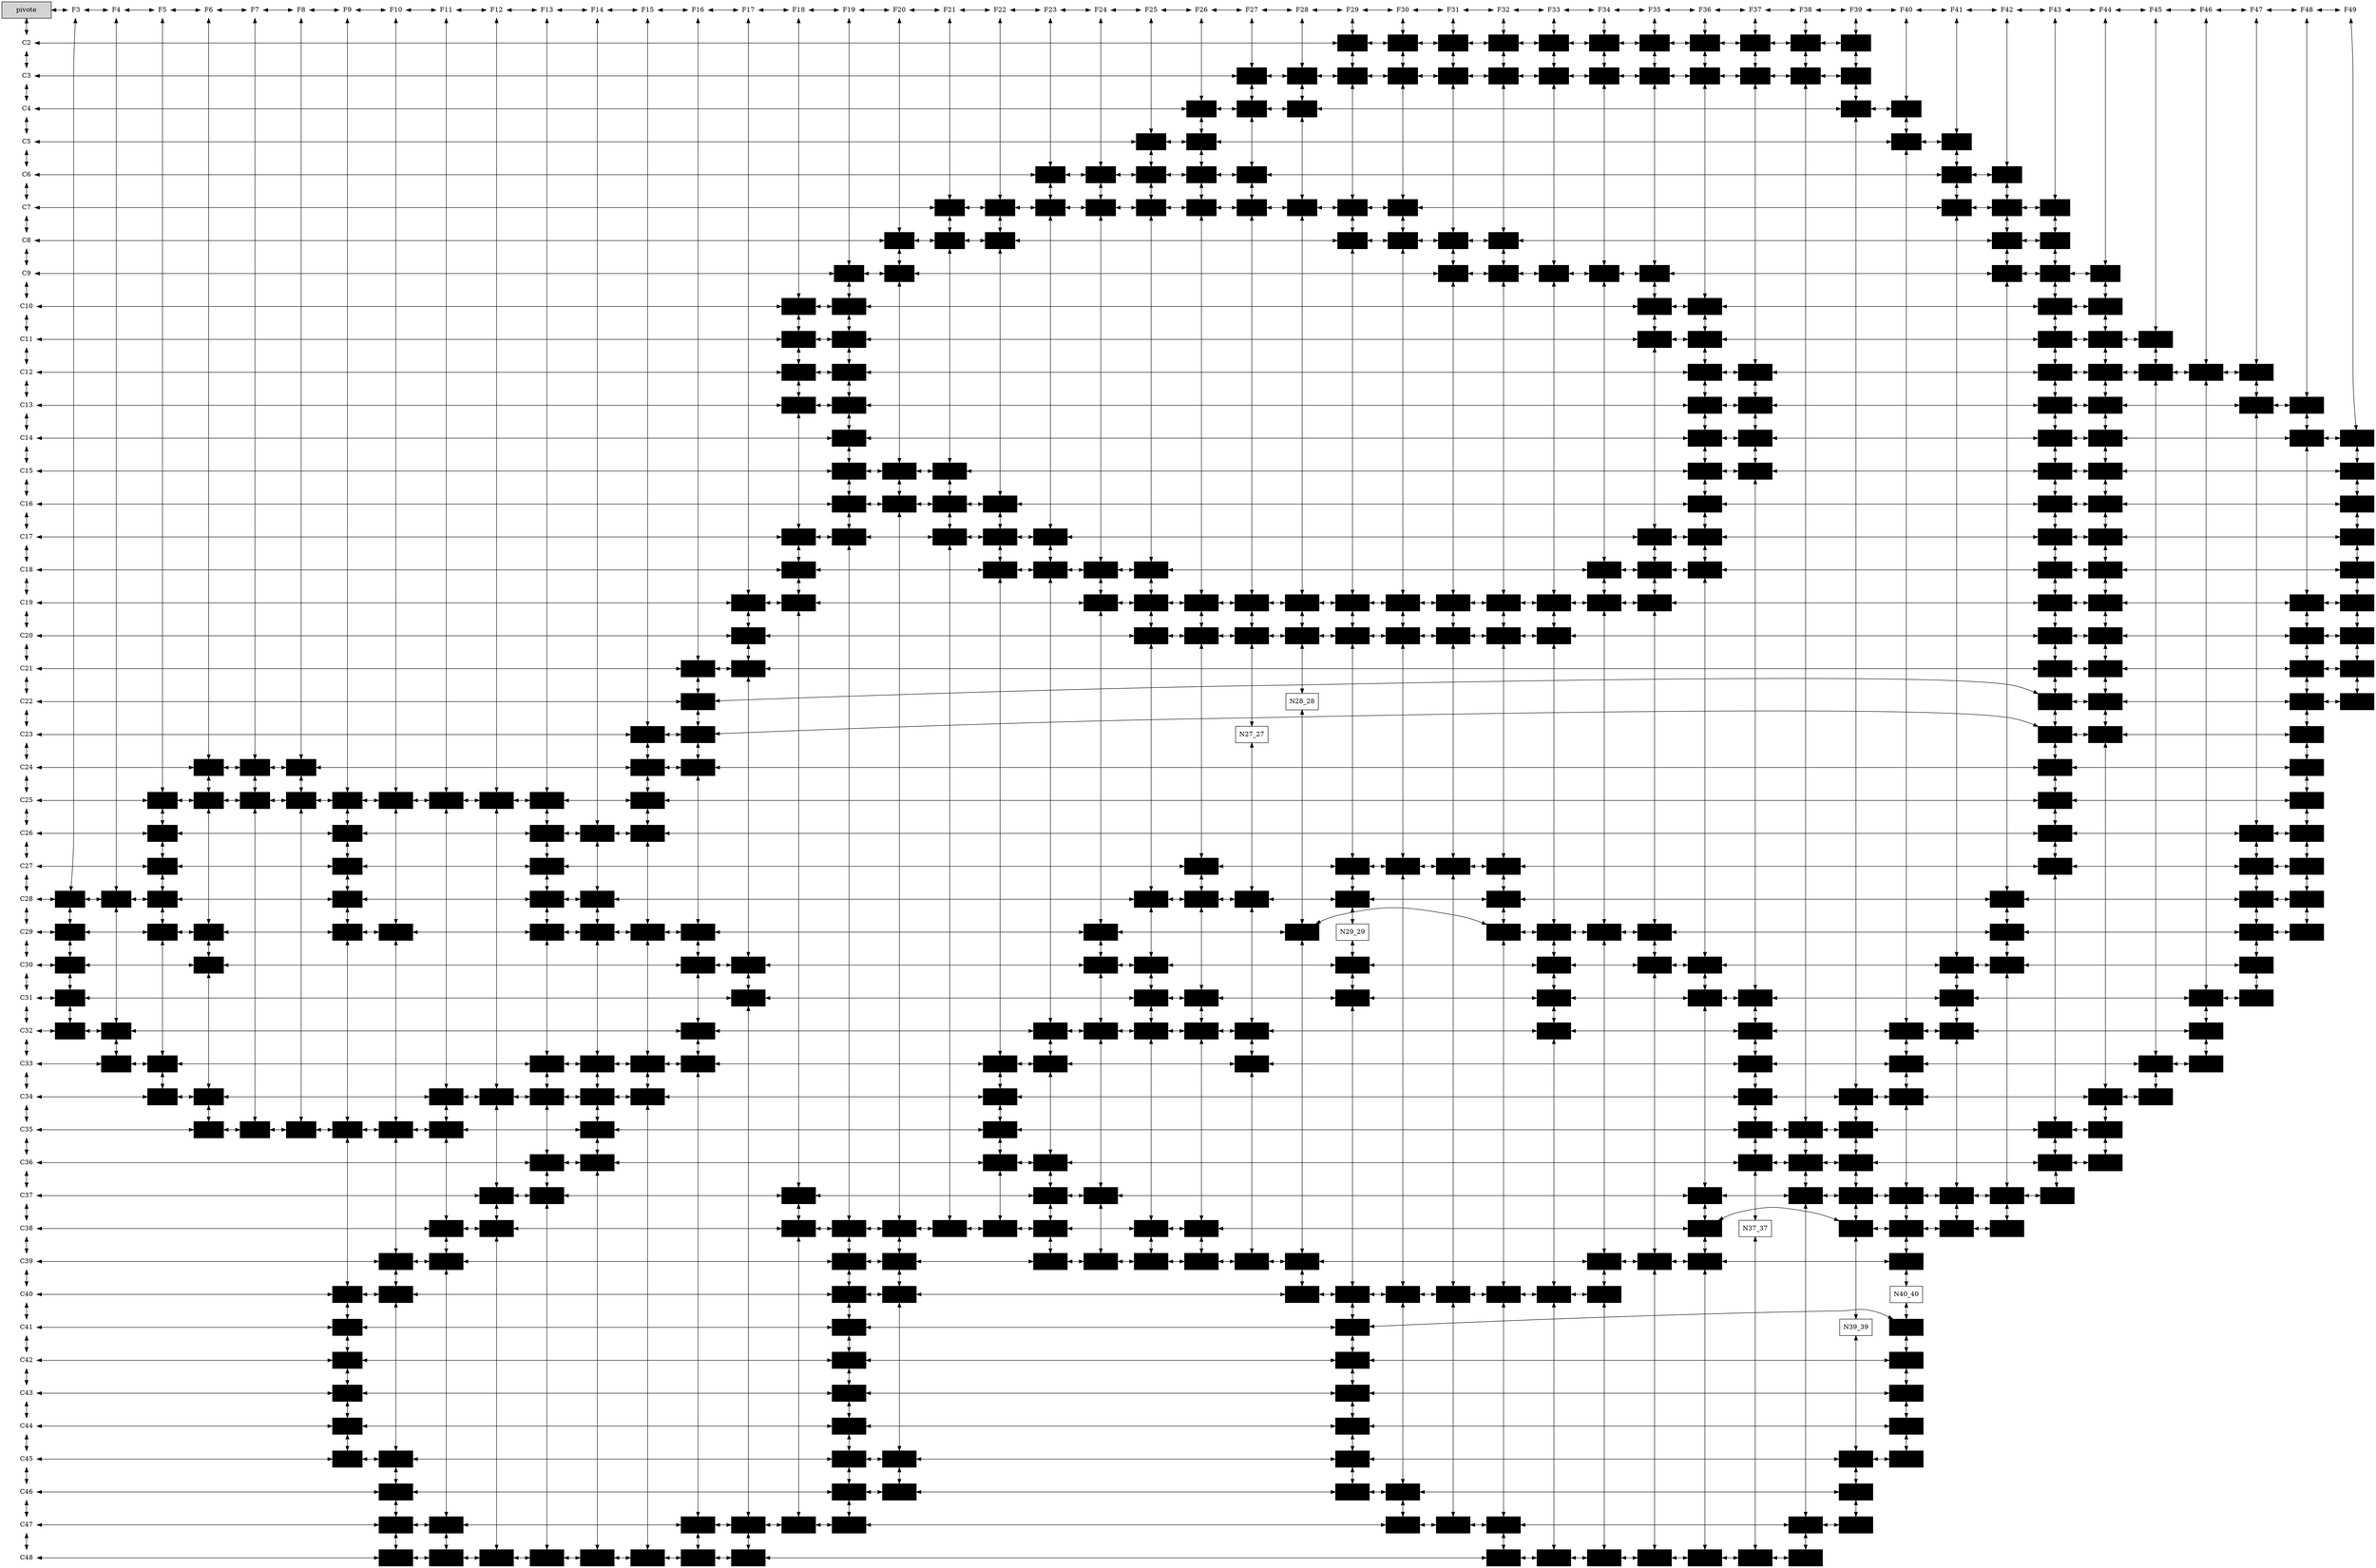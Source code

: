 digraph MD {

rankdir = TB;
node [shape=rectangle, height=0.5, width=0.5];
graph[ nodesep = 0.5];
pivote[ label = "pivote", width = 1.5, style = filled];
//cabeceras columnas

F3[label="F3" color="white" style="filled" ]
F4[label="F4" color="white" style="filled" ]
F5[label="F5" color="white" style="filled" ]
F6[label="F6" color="white" style="filled" ]
F7[label="F7" color="white" style="filled" ]
F8[label="F8" color="white" style="filled" ]
F9[label="F9" color="white" style="filled" ]
F10[label="F10" color="white" style="filled" ]
F11[label="F11" color="white" style="filled" ]
F12[label="F12" color="white" style="filled" ]
F13[label="F13" color="white" style="filled" ]
F14[label="F14" color="white" style="filled" ]
F15[label="F15" color="white" style="filled" ]
F16[label="F16" color="white" style="filled" ]
F17[label="F17" color="white" style="filled" ]
F18[label="F18" color="white" style="filled" ]
F19[label="F19" color="white" style="filled" ]
F20[label="F20" color="white" style="filled" ]
F21[label="F21" color="white" style="filled" ]
F22[label="F22" color="white" style="filled" ]
F23[label="F23" color="white" style="filled" ]
F24[label="F24" color="white" style="filled" ]
F25[label="F25" color="white" style="filled" ]
F26[label="F26" color="white" style="filled" ]
F27[label="F27" color="white" style="filled" ]
F28[label="F28" color="white" style="filled" ]
F29[label="F29" color="white" style="filled" ]
F30[label="F30" color="white" style="filled" ]
F31[label="F31" color="white" style="filled" ]
F32[label="F32" color="white" style="filled" ]
F33[label="F33" color="white" style="filled" ]
F34[label="F34" color="white" style="filled" ]
F35[label="F35" color="white" style="filled" ]
F36[label="F36" color="white" style="filled" ]
F37[label="F37" color="white" style="filled" ]
F38[label="F38" color="white" style="filled" ]
F39[label="F39" color="white" style="filled" ]
F40[label="F40" color="white" style="filled" ]
F41[label="F41" color="white" style="filled" ]
F42[label="F42" color="white" style="filled" ]
F43[label="F43" color="white" style="filled" ]
F44[label="F44" color="white" style="filled" ]
F45[label="F45" color="white" style="filled" ]
F46[label="F46" color="white" style="filled" ]
F47[label="F47" color="white" style="filled" ]
F48[label="F48" color="white" style="filled" ]
F49[label="F49" color="white" style="filled" ]
//cabeceras filas

C2[label="C2" color="white" style="filled" ]
C3[label="C3" color="white" style="filled" ]
C4[label="C4" color="white" style="filled" ]
C5[label="C5" color="white" style="filled" ]
C6[label="C6" color="white" style="filled" ]
C7[label="C7" color="white" style="filled" ]
C8[label="C8" color="white" style="filled" ]
C9[label="C9" color="white" style="filled" ]
C10[label="C10" color="white" style="filled" ]
C11[label="C11" color="white" style="filled" ]
C12[label="C12" color="white" style="filled" ]
C13[label="C13" color="white" style="filled" ]
C14[label="C14" color="white" style="filled" ]
C15[label="C15" color="white" style="filled" ]
C16[label="C16" color="white" style="filled" ]
C17[label="C17" color="white" style="filled" ]
C18[label="C18" color="white" style="filled" ]
C19[label="C19" color="white" style="filled" ]
C20[label="C20" color="white" style="filled" ]
C21[label="C21" color="white" style="filled" ]
C22[label="C22" color="white" style="filled" ]
C23[label="C23" color="white" style="filled" ]
C24[label="C24" color="white" style="filled" ]
C25[label="C25" color="white" style="filled" ]
C26[label="C26" color="white" style="filled" ]
C27[label="C27" color="white" style="filled" ]
C28[label="C28" color="white" style="filled" ]
C29[label="C29" color="white" style="filled" ]
C30[label="C30" color="white" style="filled" ]
C31[label="C31" color="white" style="filled" ]
C32[label="C32" color="white" style="filled" ]
C33[label="C33" color="white" style="filled" ]
C34[label="C34" color="white" style="filled" ]
C35[label="C35" color="white" style="filled" ]
C36[label="C36" color="white" style="filled" ]
C37[label="C37" color="white" style="filled" ]
C38[label="C38" color="white" style="filled" ]
C39[label="C39" color="white" style="filled" ]
C40[label="C40" color="white" style="filled" ]
C41[label="C41" color="white" style="filled" ]
C42[label="C42" color="white" style="filled" ]
C43[label="C43" color="white" style="filled" ]
C44[label="C44" color="white" style="filled" ]
C45[label="C45" color="white" style="filled" ]
C46[label="C46" color="white" style="filled" ]
C47[label="C47" color="white" style="filled" ]
C48[label="C48" color="white" style="filled" ]
//contenido matriz

N29_2[label="N29--2" color="#000000" style="filled" ];
N30_2[label="N30--2" color="#000000" style="filled" ];
N31_2[label="N31--2" color="#000000" style="filled" ];
N32_2[label="N32--2" color="#000000" style="filled" ];
N33_2[label="N33--2" color="#000000" style="filled" ];
N34_2[label="N34--2" color="#000000" style="filled" ];
N35_2[label="N35--2" color="#000000" style="filled" ];
N36_2[label="N36--2" color="#000000" style="filled" ];
N37_2[label="N37--2" color="#000000" style="filled" ];
N38_2[label="N38--2" color="#000000" style="filled" ];
N39_2[label="N39--2" color="#000000" style="filled" ];
N27_3[label="N27--3" color="#000000" style="filled" ];
N28_3[label="N28--3" color="#000000" style="filled" ];
N29_3[label="N29--3" color="#000000" style="filled" ];
N30_3[label="N30--3" color="#000000" style="filled" ];
N31_3[label="N31--3" color="#000000" style="filled" ];
N32_3[label="N32--3" color="#000000" style="filled" ];
N33_3[label="N33--3" color="#000000" style="filled" ];
N34_3[label="N34--3" color="#000000" style="filled" ];
N35_3[label="N35--3" color="#000000" style="filled" ];
N36_3[label="N36--3" color="#000000" style="filled" ];
N37_3[label="N37--3" color="#000000" style="filled" ];
N38_3[label="N38--3" color="#000000" style="filled" ];
N39_3[label="N39--3" color="#000000" style="filled" ];
N26_4[label="N26--4" color="#000000" style="filled" ];
N27_4[label="N27--4" color="#000000" style="filled" ];
N28_4[label="N28--4" color="#000000" style="filled" ];
N39_4[label="N39--4" color="#000000" style="filled" ];
N40_4[label="N40--4" color="#000000" style="filled" ];
N25_5[label="N25--5" color="#000000" style="filled" ];
N26_5[label="N26--5" color="#000000" style="filled" ];
N40_5[label="N40--5" color="#000000" style="filled" ];
N41_5[label="N41--5" color="#000000" style="filled" ];
N23_6[label="N23--6" color="#000000" style="filled" ];
N24_6[label="N24--6" color="#000000" style="filled" ];
N25_6[label="N25--6" color="#000000" style="filled" ];
N26_6[label="N26--6" color="#000000" style="filled" ];
N27_6[label="N27--6" color="#000000" style="filled" ];
N41_6[label="N41--6" color="#000000" style="filled" ];
N42_6[label="N42--6" color="#000000" style="filled" ];
N21_7[label="N21--7" color="#000000" style="filled" ];
N22_7[label="N22--7" color="#000000" style="filled" ];
N23_7[label="N23--7" color="#000000" style="filled" ];
N24_7[label="N24--7" color="#000000" style="filled" ];
N25_7[label="N25--7" color="#000000" style="filled" ];
N26_7[label="N26--7" color="#000000" style="filled" ];
N27_7[label="N27--7" color="#000000" style="filled" ];
N28_7[label="N28--7" color="#000000" style="filled" ];
N29_7[label="N29--7" color="#000000" style="filled" ];
N30_7[label="N30--7" color="#000000" style="filled" ];
N41_7[label="N41--7" color="#000000" style="filled" ];
N42_7[label="N42--7" color="#000000" style="filled" ];
N43_7[label="N43--7" color="#000000" style="filled" ];
N20_8[label="N20--8" color="#000000" style="filled" ];
N21_8[label="N21--8" color="#000000" style="filled" ];
N22_8[label="N22--8" color="#000000" style="filled" ];
N29_8[label="N29--8" color="#000000" style="filled" ];
N30_8[label="N30--8" color="#000000" style="filled" ];
N31_8[label="N31--8" color="#000000" style="filled" ];
N32_8[label="N32--8" color="#000000" style="filled" ];
N42_8[label="N42--8" color="#000000" style="filled" ];
N43_8[label="N43--8" color="#000000" style="filled" ];
N19_9[label="N19--9" color="#000000" style="filled" ];
N20_9[label="N20--9" color="#000000" style="filled" ];
N31_9[label="N31--9" color="#000000" style="filled" ];
N32_9[label="N32--9" color="#000000" style="filled" ];
N33_9[label="N33--9" color="#000000" style="filled" ];
N34_9[label="N34--9" color="#000000" style="filled" ];
N35_9[label="N35--9" color="#000000" style="filled" ];
N42_9[label="N42--9" color="#000000" style="filled" ];
N43_9[label="N43--9" color="#000000" style="filled" ];
N44_9[label="N44--9" color="#000000" style="filled" ];
N18_10[label="N18--10" color="#000000" style="filled" ];
N19_10[label="N19--10" color="#000000" style="filled" ];
N35_10[label="N35--10" color="#000000" style="filled" ];
N36_10[label="N36--10" color="#000000" style="filled" ];
N43_10[label="N43--10" color="#000000" style="filled" ];
N44_10[label="N44--10" color="#000000" style="filled" ];
N18_11[label="N18--11" color="#000000" style="filled" ];
N19_11[label="N19--11" color="#000000" style="filled" ];
N35_11[label="N35--11" color="#000000" style="filled" ];
N36_11[label="N36--11" color="#000000" style="filled" ];
N43_11[label="N43--11" color="#000000" style="filled" ];
N44_11[label="N44--11" color="#000000" style="filled" ];
N45_11[label="N45--11" color="#000000" style="filled" ];
N18_12[label="N18--12" color="#000000" style="filled" ];
N19_12[label="N19--12" color="#000000" style="filled" ];
N36_12[label="N36--12" color="#000000" style="filled" ];
N37_12[label="N37--12" color="#000000" style="filled" ];
N43_12[label="N43--12" color="#000000" style="filled" ];
N44_12[label="N44--12" color="#000000" style="filled" ];
N45_12[label="N45--12" color="#000000" style="filled" ];
N46_12[label="N46--12" color="#000000" style="filled" ];
N47_12[label="N47--12" color="#000000" style="filled" ];
N18_13[label="N18--13" color="#000000" style="filled" ];
N19_13[label="N19--13" color="#000000" style="filled" ];
N36_13[label="N36--13" color="#000000" style="filled" ];
N37_13[label="N37--13" color="#000000" style="filled" ];
N43_13[label="N43--13" color="#000000" style="filled" ];
N44_13[label="N44--13" color="#000000" style="filled" ];
N47_13[label="N47--13" color="#000000" style="filled" ];
N48_13[label="N48--13" color="#000000" style="filled" ];
N19_14[label="N19--14" color="#000000" style="filled" ];
N36_14[label="N36--14" color="#000000" style="filled" ];
N37_14[label="N37--14" color="#000000" style="filled" ];
N43_14[label="N43--14" color="#000000" style="filled" ];
N44_14[label="N44--14" color="#000000" style="filled" ];
N48_14[label="N48--14" color="#000000" style="filled" ];
N49_14[label="N49--14" color="#000000" style="filled" ];
N19_15[label="N19--15" color="#000000" style="filled" ];
N20_15[label="N20--15" color="#000000" style="filled" ];
N21_15[label="N21--15" color="#000000" style="filled" ];
N36_15[label="N36--15" color="#000000" style="filled" ];
N37_15[label="N37--15" color="#000000" style="filled" ];
N43_15[label="N43--15" color="#000000" style="filled" ];
N44_15[label="N44--15" color="#000000" style="filled" ];
N49_15[label="N49--15" color="#000000" style="filled" ];
N19_16[label="N19--16" color="#000000" style="filled" ];
N20_16[label="N20--16" color="#000000" style="filled" ];
N21_16[label="N21--16" color="#000000" style="filled" ];
N22_16[label="N22--16" color="#000000" style="filled" ];
N36_16[label="N36--16" color="#000000" style="filled" ];
N43_16[label="N43--16" color="#000000" style="filled" ];
N44_16[label="N44--16" color="#000000" style="filled" ];
N49_16[label="N49--16" color="#000000" style="filled" ];
N18_17[label="N18--17" color="#000000" style="filled" ];
N19_17[label="N19--17" color="#000000" style="filled" ];
N21_17[label="N21--17" color="#000000" style="filled" ];
N22_17[label="N22--17" color="#000000" style="filled" ];
N23_17[label="N23--17" color="#000000" style="filled" ];
N35_17[label="N35--17" color="#000000" style="filled" ];
N36_17[label="N36--17" color="#000000" style="filled" ];
N43_17[label="N43--17" color="#000000" style="filled" ];
N44_17[label="N44--17" color="#000000" style="filled" ];
N49_17[label="N49--17" color="#000000" style="filled" ];
N18_18[label="N18--18" color="#000000" style="filled" ];
N22_18[label="N22--18" color="#000000" style="filled" ];
N23_18[label="N23--18" color="#000000" style="filled" ];
N24_18[label="N24--18" color="#000000" style="filled" ];
N25_18[label="N25--18" color="#000000" style="filled" ];
N34_18[label="N34--18" color="#000000" style="filled" ];
N35_18[label="N35--18" color="#000000" style="filled" ];
N36_18[label="N36--18" color="#000000" style="filled" ];
N43_18[label="N43--18" color="#000000" style="filled" ];
N44_18[label="N44--18" color="#000000" style="filled" ];
N49_18[label="N49--18" color="#000000" style="filled" ];
N17_19[label="N17--19" color="#000000" style="filled" ];
N18_19[label="N18--19" color="#000000" style="filled" ];
N24_19[label="N24--19" color="#000000" style="filled" ];
N25_19[label="N25--19" color="#000000" style="filled" ];
N26_19[label="N26--19" color="#000000" style="filled" ];
N27_19[label="N27--19" color="#000000" style="filled" ];
N28_19[label="N28--19" color="#000000" style="filled" ];
N29_19[label="N29--19" color="#000000" style="filled" ];
N30_19[label="N30--19" color="#000000" style="filled" ];
N31_19[label="N31--19" color="#000000" style="filled" ];
N32_19[label="N32--19" color="#000000" style="filled" ];
N33_19[label="N33--19" color="#000000" style="filled" ];
N34_19[label="N34--19" color="#000000" style="filled" ];
N35_19[label="N35--19" color="#000000" style="filled" ];
N43_19[label="N43--19" color="#000000" style="filled" ];
N44_19[label="N44--19" color="#000000" style="filled" ];
N48_19[label="N48--19" color="#000000" style="filled" ];
N49_19[label="N49--19" color="#000000" style="filled" ];
N17_20[label="N17--20" color="#000000" style="filled" ];
N25_20[label="N25--20" color="#000000" style="filled" ];
N26_20[label="N26--20" color="#000000" style="filled" ];
N27_20[label="N27--20" color="#000000" style="filled" ];
N28_20[label="N28--20" color="#000000" style="filled" ];
N29_20[label="N29--20" color="#000000" style="filled" ];
N30_20[label="N30--20" color="#000000" style="filled" ];
N31_20[label="N31--20" color="#000000" style="filled" ];
N32_20[label="N32--20" color="#000000" style="filled" ];
N33_20[label="N33--20" color="#000000" style="filled" ];
N43_20[label="N43--20" color="#000000" style="filled" ];
N44_20[label="N44--20" color="#000000" style="filled" ];
N48_20[label="N48--20" color="#000000" style="filled" ];
N49_20[label="N49--20" color="#000000" style="filled" ];
N16_21[label="N16--21" color="#000000" style="filled" ];
N17_21[label="N17--21" color="#000000" style="filled" ];
N43_21[label="N43--21" color="#000000" style="filled" ];
N44_21[label="N44--21" color="#000000" style="filled" ];
N48_21[label="N48--21" color="#000000" style="filled" ];
N49_21[label="N49--21" color="#000000" style="filled" ];
N16_22[label="N16--22" color="#000000" style="filled" ];
N43_22[label="N43--22" color="#000000" style="filled" ];
N44_22[label="N44--22" color="#000000" style="filled" ];
N48_22[label="N48--22" color="#000000" style="filled" ];
N49_22[label="N49--22" color="#000000" style="filled" ];
N15_23[label="N15--23" color="#000000" style="filled" ];
N16_23[label="N16--23" color="#000000" style="filled" ];
N43_23[label="N43--23" color="#000000" style="filled" ];
N44_23[label="N44--23" color="#000000" style="filled" ];
N48_23[label="N48--23" color="#000000" style="filled" ];
N6_24[label="N6--24" color="#000000" style="filled" ];
N7_24[label="N7--24" color="#000000" style="filled" ];
N8_24[label="N8--24" color="#000000" style="filled" ];
N15_24[label="N15--24" color="#000000" style="filled" ];
N16_24[label="N16--24" color="#000000" style="filled" ];
N43_24[label="N43--24" color="#000000" style="filled" ];
N48_24[label="N48--24" color="#000000" style="filled" ];
N5_25[label="N5--25" color="#000000" style="filled" ];
N6_25[label="N6--25" color="#000000" style="filled" ];
N7_25[label="N7--25" color="#000000" style="filled" ];
N8_25[label="N8--25" color="#000000" style="filled" ];
N9_25[label="N9--25" color="#000000" style="filled" ];
N10_25[label="N10--25" color="#000000" style="filled" ];
N11_25[label="N11--25" color="#000000" style="filled" ];
N12_25[label="N12--25" color="#000000" style="filled" ];
N13_25[label="N13--25" color="#000000" style="filled" ];
N15_25[label="N15--25" color="#000000" style="filled" ];
N43_25[label="N43--25" color="#000000" style="filled" ];
N48_25[label="N48--25" color="#000000" style="filled" ];
N5_26[label="N5--26" color="#000000" style="filled" ];
N9_26[label="N9--26" color="#000000" style="filled" ];
N13_26[label="N13--26" color="#000000" style="filled" ];
N14_26[label="N14--26" color="#000000" style="filled" ];
N15_26[label="N15--26" color="#000000" style="filled" ];
N43_26[label="N43--26" color="#000000" style="filled" ];
N47_26[label="N47--26" color="#000000" style="filled" ];
N48_26[label="N48--26" color="#000000" style="filled" ];
N5_27[label="N5--27" color="#000000" style="filled" ];
N9_27[label="N9--27" color="#000000" style="filled" ];
N13_27[label="N13--27" color="#000000" style="filled" ];
N26_27[label="N26--27" color="#000000" style="filled" ];
N29_27[label="N29--27" color="#000000" style="filled" ];
N30_27[label="N30--27" color="#000000" style="filled" ];
N31_27[label="N31--27" color="#000000" style="filled" ];
N32_27[label="N32--27" color="#000000" style="filled" ];
N43_27[label="N43--27" color="#000000" style="filled" ];
N47_27[label="N47--27" color="#000000" style="filled" ];
N48_27[label="N48--27" color="#000000" style="filled" ];
N3_28[label="N3--28" color="#000000" style="filled" ];
N4_28[label="N4--28" color="#000000" style="filled" ];
N5_28[label="N5--28" color="#000000" style="filled" ];
N9_28[label="N9--28" color="#000000" style="filled" ];
N13_28[label="N13--28" color="#000000" style="filled" ];
N14_28[label="N14--28" color="#000000" style="filled" ];
N25_28[label="N25--28" color="#000000" style="filled" ];
N26_28[label="N26--28" color="#000000" style="filled" ];
N27_28[label="N27--28" color="#000000" style="filled" ];
N29_28[label="N29--28" color="#000000" style="filled" ];
N32_28[label="N32--28" color="#000000" style="filled" ];
N42_28[label="N42--28" color="#000000" style="filled" ];
N47_28[label="N47--28" color="#000000" style="filled" ];
N48_28[label="N48--28" color="#000000" style="filled" ];
N3_29[label="N3--29" color="#000000" style="filled" ];
N5_29[label="N5--29" color="#000000" style="filled" ];
N6_29[label="N6--29" color="#000000" style="filled" ];
N9_29[label="N9--29" color="#000000" style="filled" ];
N10_29[label="N10--29" color="#000000" style="filled" ];
N13_29[label="N13--29" color="#000000" style="filled" ];
N14_29[label="N14--29" color="#000000" style="filled" ];
N15_29[label="N15--29" color="#000000" style="filled" ];
N16_29[label="N16--29" color="#000000" style="filled" ];
N24_29[label="N24--29" color="#000000" style="filled" ];
N28_29[label="N28--29" color="#000000" style="filled" ];
N32_29[label="N32--29" color="#000000" style="filled" ];
N33_29[label="N33--29" color="#000000" style="filled" ];
N34_29[label="N34--29" color="#000000" style="filled" ];
N35_29[label="N35--29" color="#000000" style="filled" ];
N42_29[label="N42--29" color="#000000" style="filled" ];
N47_29[label="N47--29" color="#000000" style="filled" ];
N48_29[label="N48--29" color="#000000" style="filled" ];
N3_30[label="N3--30" color="#000000" style="filled" ];
N6_30[label="N6--30" color="#000000" style="filled" ];
N16_30[label="N16--30" color="#000000" style="filled" ];
N17_30[label="N17--30" color="#000000" style="filled" ];
N24_30[label="N24--30" color="#000000" style="filled" ];
N25_30[label="N25--30" color="#000000" style="filled" ];
N29_30[label="N29--30" color="#000000" style="filled" ];
N33_30[label="N33--30" color="#000000" style="filled" ];
N35_30[label="N35--30" color="#000000" style="filled" ];
N36_30[label="N36--30" color="#000000" style="filled" ];
N41_30[label="N41--30" color="#000000" style="filled" ];
N42_30[label="N42--30" color="#000000" style="filled" ];
N47_30[label="N47--30" color="#000000" style="filled" ];
N3_31[label="N3--31" color="#000000" style="filled" ];
N17_31[label="N17--31" color="#000000" style="filled" ];
N25_31[label="N25--31" color="#000000" style="filled" ];
N26_31[label="N26--31" color="#000000" style="filled" ];
N29_31[label="N29--31" color="#000000" style="filled" ];
N33_31[label="N33--31" color="#000000" style="filled" ];
N36_31[label="N36--31" color="#000000" style="filled" ];
N37_31[label="N37--31" color="#000000" style="filled" ];
N41_31[label="N41--31" color="#000000" style="filled" ];
N46_31[label="N46--31" color="#000000" style="filled" ];
N47_31[label="N47--31" color="#000000" style="filled" ];
N3_32[label="N3--32" color="#000000" style="filled" ];
N4_32[label="N4--32" color="#000000" style="filled" ];
N16_32[label="N16--32" color="#000000" style="filled" ];
N23_32[label="N23--32" color="#000000" style="filled" ];
N24_32[label="N24--32" color="#000000" style="filled" ];
N25_32[label="N25--32" color="#000000" style="filled" ];
N26_32[label="N26--32" color="#000000" style="filled" ];
N27_32[label="N27--32" color="#000000" style="filled" ];
N33_32[label="N33--32" color="#000000" style="filled" ];
N37_32[label="N37--32" color="#000000" style="filled" ];
N40_32[label="N40--32" color="#000000" style="filled" ];
N41_32[label="N41--32" color="#000000" style="filled" ];
N46_32[label="N46--32" color="#000000" style="filled" ];
N4_33[label="N4--33" color="#000000" style="filled" ];
N5_33[label="N5--33" color="#000000" style="filled" ];
N13_33[label="N13--33" color="#000000" style="filled" ];
N14_33[label="N14--33" color="#000000" style="filled" ];
N15_33[label="N15--33" color="#000000" style="filled" ];
N16_33[label="N16--33" color="#000000" style="filled" ];
N22_33[label="N22--33" color="#000000" style="filled" ];
N23_33[label="N23--33" color="#000000" style="filled" ];
N27_33[label="N27--33" color="#000000" style="filled" ];
N37_33[label="N37--33" color="#000000" style="filled" ];
N40_33[label="N40--33" color="#000000" style="filled" ];
N45_33[label="N45--33" color="#000000" style="filled" ];
N46_33[label="N46--33" color="#000000" style="filled" ];
N5_34[label="N5--34" color="#000000" style="filled" ];
N6_34[label="N6--34" color="#000000" style="filled" ];
N11_34[label="N11--34" color="#000000" style="filled" ];
N12_34[label="N12--34" color="#000000" style="filled" ];
N13_34[label="N13--34" color="#000000" style="filled" ];
N14_34[label="N14--34" color="#000000" style="filled" ];
N15_34[label="N15--34" color="#000000" style="filled" ];
N22_34[label="N22--34" color="#000000" style="filled" ];
N37_34[label="N37--34" color="#000000" style="filled" ];
N39_34[label="N39--34" color="#000000" style="filled" ];
N40_34[label="N40--34" color="#000000" style="filled" ];
N44_34[label="N44--34" color="#000000" style="filled" ];
N45_34[label="N45--34" color="#000000" style="filled" ];
N6_35[label="N6--35" color="#000000" style="filled" ];
N7_35[label="N7--35" color="#000000" style="filled" ];
N8_35[label="N8--35" color="#000000" style="filled" ];
N9_35[label="N9--35" color="#000000" style="filled" ];
N10_35[label="N10--35" color="#000000" style="filled" ];
N11_35[label="N11--35" color="#000000" style="filled" ];
N14_35[label="N14--35" color="#000000" style="filled" ];
N22_35[label="N22--35" color="#000000" style="filled" ];
N37_35[label="N37--35" color="#000000" style="filled" ];
N38_35[label="N38--35" color="#000000" style="filled" ];
N39_35[label="N39--35" color="#000000" style="filled" ];
N43_35[label="N43--35" color="#000000" style="filled" ];
N44_35[label="N44--35" color="#000000" style="filled" ];
N13_36[label="N13--36" color="#000000" style="filled" ];
N14_36[label="N14--36" color="#000000" style="filled" ];
N22_36[label="N22--36" color="#000000" style="filled" ];
N23_36[label="N23--36" color="#000000" style="filled" ];
N37_36[label="N37--36" color="#000000" style="filled" ];
N38_36[label="N38--36" color="#000000" style="filled" ];
N39_36[label="N39--36" color="#000000" style="filled" ];
N43_36[label="N43--36" color="#000000" style="filled" ];
N44_36[label="N44--36" color="#000000" style="filled" ];
N12_37[label="N12--37" color="#000000" style="filled" ];
N13_37[label="N13--37" color="#000000" style="filled" ];
N18_37[label="N18--37" color="#000000" style="filled" ];
N23_37[label="N23--37" color="#000000" style="filled" ];
N24_37[label="N24--37" color="#000000" style="filled" ];
N36_37[label="N36--37" color="#000000" style="filled" ];
N38_37[label="N38--37" color="#000000" style="filled" ];
N39_37[label="N39--37" color="#000000" style="filled" ];
N40_37[label="N40--37" color="#000000" style="filled" ];
N41_37[label="N41--37" color="#000000" style="filled" ];
N42_37[label="N42--37" color="#000000" style="filled" ];
N43_37[label="N43--37" color="#000000" style="filled" ];
N11_38[label="N11--38" color="#000000" style="filled" ];
N12_38[label="N12--38" color="#000000" style="filled" ];
N18_38[label="N18--38" color="#000000" style="filled" ];
N19_38[label="N19--38" color="#000000" style="filled" ];
N20_38[label="N20--38" color="#000000" style="filled" ];
N21_38[label="N21--38" color="#000000" style="filled" ];
N22_38[label="N22--38" color="#000000" style="filled" ];
N23_38[label="N23--38" color="#000000" style="filled" ];
N25_38[label="N25--38" color="#000000" style="filled" ];
N26_38[label="N26--38" color="#000000" style="filled" ];
N36_38[label="N36--38" color="#000000" style="filled" ];
N39_38[label="N39--38" color="#000000" style="filled" ];
N40_38[label="N40--38" color="#000000" style="filled" ];
N41_38[label="N41--38" color="#000000" style="filled" ];
N42_38[label="N42--38" color="#000000" style="filled" ];
N10_39[label="N10--39" color="#000000" style="filled" ];
N11_39[label="N11--39" color="#000000" style="filled" ];
N19_39[label="N19--39" color="#000000" style="filled" ];
N20_39[label="N20--39" color="#000000" style="filled" ];
N23_39[label="N23--39" color="#000000" style="filled" ];
N24_39[label="N24--39" color="#000000" style="filled" ];
N25_39[label="N25--39" color="#000000" style="filled" ];
N26_39[label="N26--39" color="#000000" style="filled" ];
N27_39[label="N27--39" color="#000000" style="filled" ];
N28_39[label="N28--39" color="#000000" style="filled" ];
N34_39[label="N34--39" color="#000000" style="filled" ];
N35_39[label="N35--39" color="#000000" style="filled" ];
N36_39[label="N36--39" color="#000000" style="filled" ];
N40_39[label="N40--39" color="#000000" style="filled" ];
N9_40[label="N9--40" color="#000000" style="filled" ];
N10_40[label="N10--40" color="#000000" style="filled" ];
N19_40[label="N19--40" color="#000000" style="filled" ];
N20_40[label="N20--40" color="#000000" style="filled" ];
N28_40[label="N28--40" color="#000000" style="filled" ];
N29_40[label="N29--40" color="#000000" style="filled" ];
N30_40[label="N30--40" color="#000000" style="filled" ];
N31_40[label="N31--40" color="#000000" style="filled" ];
N32_40[label="N32--40" color="#000000" style="filled" ];
N33_40[label="N33--40" color="#000000" style="filled" ];
N34_40[label="N34--40" color="#000000" style="filled" ];
N9_41[label="N9--41" color="#000000" style="filled" ];
N19_41[label="N19--41" color="#000000" style="filled" ];
N29_41[label="N29--41" color="#000000" style="filled" ];
N40_41[label="N40--41" color="#000000" style="filled" ];
N9_42[label="N9--42" color="#000000" style="filled" ];
N19_42[label="N19--42" color="#000000" style="filled" ];
N29_42[label="N29--42" color="#000000" style="filled" ];
N40_42[label="N40--42" color="#000000" style="filled" ];
N9_43[label="N9--43" color="#000000" style="filled" ];
N19_43[label="N19--43" color="#000000" style="filled" ];
N29_43[label="N29--43" color="#000000" style="filled" ];
N40_43[label="N40--43" color="#000000" style="filled" ];
N9_44[label="N9--44" color="#000000" style="filled" ];
N19_44[label="N19--44" color="#000000" style="filled" ];
N29_44[label="N29--44" color="#000000" style="filled" ];
N40_44[label="N40--44" color="#000000" style="filled" ];
N9_45[label="N9--45" color="#000000" style="filled" ];
N10_45[label="N10--45" color="#000000" style="filled" ];
N19_45[label="N19--45" color="#000000" style="filled" ];
N20_45[label="N20--45" color="#000000" style="filled" ];
N29_45[label="N29--45" color="#000000" style="filled" ];
N39_45[label="N39--45" color="#000000" style="filled" ];
N40_45[label="N40--45" color="#000000" style="filled" ];
N10_46[label="N10--46" color="#000000" style="filled" ];
N19_46[label="N19--46" color="#000000" style="filled" ];
N20_46[label="N20--46" color="#000000" style="filled" ];
N29_46[label="N29--46" color="#000000" style="filled" ];
N30_46[label="N30--46" color="#000000" style="filled" ];
N39_46[label="N39--46" color="#000000" style="filled" ];
N10_47[label="N10--47" color="#000000" style="filled" ];
N11_47[label="N11--47" color="#000000" style="filled" ];
N16_47[label="N16--47" color="#000000" style="filled" ];
N17_47[label="N17--47" color="#000000" style="filled" ];
N18_47[label="N18--47" color="#000000" style="filled" ];
N19_47[label="N19--47" color="#000000" style="filled" ];
N30_47[label="N30--47" color="#000000" style="filled" ];
N31_47[label="N31--47" color="#000000" style="filled" ];
N32_47[label="N32--47" color="#000000" style="filled" ];
N38_47[label="N38--47" color="#000000" style="filled" ];
N39_47[label="N39--47" color="#000000" style="filled" ];
N10_48[label="N10--48" color="#000000" style="filled" ];
N11_48[label="N11--48" color="#000000" style="filled" ];
N12_48[label="N12--48" color="#000000" style="filled" ];
N13_48[label="N13--48" color="#000000" style="filled" ];
N14_48[label="N14--48" color="#000000" style="filled" ];
N15_48[label="N15--48" color="#000000" style="filled" ];
N16_48[label="N16--48" color="#000000" style="filled" ];
N17_48[label="N17--48" color="#000000" style="filled" ];
N32_48[label="N32--48" color="#000000" style="filled" ];
N33_48[label="N33--48" color="#000000" style="filled" ];
N34_48[label="N34--48" color="#000000" style="filled" ];
N35_48[label="N35--48" color="#000000" style="filled" ];
N36_48[label="N36--48" color="#000000" style="filled" ];
N37_48[label="N37--48" color="#000000" style="filled" ];
N38_48[label="N38--48" color="#000000" style="filled" ];
//Conexiones entre filas

F3->F4[dir=both];
F4->F5[dir=both];
F5->F6[dir=both];
F6->F7[dir=both];
F7->F8[dir=both];
F8->F9[dir=both];
F9->F10[dir=both];
F10->F11[dir=both];
F11->F12[dir=both];
F12->F13[dir=both];
F13->F14[dir=both];
F14->F15[dir=both];
F15->F16[dir=both];
F16->F17[dir=both];
F17->F18[dir=both];
F18->F19[dir=both];
F19->F20[dir=both];
F20->F21[dir=both];
F21->F22[dir=both];
F22->F23[dir=both];
F23->F24[dir=both];
F24->F25[dir=both];
F25->F26[dir=both];
F26->F27[dir=both];
F27->F28[dir=both];
F28->F29[dir=both];
F29->F30[dir=both];
F30->F31[dir=both];
F31->F32[dir=both];
F32->F33[dir=both];
F33->F34[dir=both];
F34->F35[dir=both];
F35->F36[dir=both];
F36->F37[dir=both];
F37->F38[dir=both];
F38->F39[dir=both];
F39->F40[dir=both];
F40->F41[dir=both];
F41->F42[dir=both];
F42->F43[dir=both];
F43->F44[dir=both];
F44->F45[dir=both];
F45->F46[dir=both];
F46->F47[dir=both];
F47->F48[dir=both];
F48->F49[dir=both];
//Conexiones entre columnas

C2->C3[dir=both];
C3->C4[dir=both];
C4->C5[dir=both];
C5->C6[dir=both];
C6->C7[dir=both];
C7->C8[dir=both];
C8->C9[dir=both];
C9->C10[dir=both];
C10->C11[dir=both];
C11->C12[dir=both];
C12->C13[dir=both];
C13->C14[dir=both];
C14->C15[dir=both];
C15->C16[dir=both];
C16->C17[dir=both];
C17->C18[dir=both];
C18->C19[dir=both];
C19->C20[dir=both];
C20->C21[dir=both];
C21->C22[dir=both];
C22->C23[dir=both];
C23->C24[dir=both];
C24->C25[dir=both];
C25->C26[dir=both];
C26->C27[dir=both];
C27->C28[dir=both];
C28->C29[dir=both];
C29->C30[dir=both];
C30->C31[dir=both];
C31->C32[dir=both];
C32->C33[dir=both];
C33->C34[dir=both];
C34->C35[dir=both];
C35->C36[dir=both];
C36->C37[dir=both];
C37->C38[dir=both];
C38->C39[dir=both];
C39->C40[dir=both];
C40->C41[dir=both];
C41->C42[dir=both];
C42->C43[dir=both];
C43->C44[dir=both];
C44->C45[dir=both];
C45->C46[dir=both];
C46->C47[dir=both];
C47->C48[dir=both];
//Concexiones fila-nodoInterno

F3->N3_28[dir=both];
N3_28->N3_29[dir=both];
N3_29->N3_30[dir=both];
N3_30->N3_31[dir=both];
N3_31->N3_32[dir=both];
F4->N4_28[dir=both];
N4_28->N4_32[dir=both];
N4_32->N4_33[dir=both];
F5->N5_25[dir=both];
N5_25->N5_26[dir=both];
N5_26->N5_27[dir=both];
N5_27->N5_28[dir=both];
N5_28->N5_29[dir=both];
N5_29->N5_33[dir=both];
N5_33->N5_34[dir=both];
F6->N6_24[dir=both];
N6_24->N6_25[dir=both];
N6_25->N6_29[dir=both];
N6_29->N6_30[dir=both];
N6_30->N6_34[dir=both];
N6_34->N6_35[dir=both];
F7->N7_24[dir=both];
N7_24->N7_25[dir=both];
N7_25->N7_35[dir=both];
F8->N8_24[dir=both];
N8_24->N8_25[dir=both];
N8_25->N8_35[dir=both];
F9->N9_25[dir=both];
N9_25->N9_26[dir=both];
N9_26->N9_27[dir=both];
N9_27->N9_28[dir=both];
N9_28->N9_29[dir=both];
N9_29->N9_35[dir=both];
N9_35->N9_40[dir=both];
N9_40->N9_41[dir=both];
N9_41->N9_42[dir=both];
N9_42->N9_43[dir=both];
N9_43->N9_44[dir=both];
N9_44->N9_45[dir=both];
F10->N10_25[dir=both];
N10_25->N10_29[dir=both];
N10_29->N10_35[dir=both];
N10_35->N10_39[dir=both];
N10_39->N10_40[dir=both];
N10_40->N10_45[dir=both];
N10_45->N10_46[dir=both];
N10_46->N10_47[dir=both];
N10_47->N10_48[dir=both];
F11->N11_25[dir=both];
N11_25->N11_34[dir=both];
N11_34->N11_35[dir=both];
N11_35->N11_38[dir=both];
N11_38->N11_39[dir=both];
N11_39->N11_47[dir=both];
N11_47->N11_48[dir=both];
F12->N12_25[dir=both];
N12_25->N12_34[dir=both];
N12_34->N12_37[dir=both];
N12_37->N12_38[dir=both];
N12_38->N12_48[dir=both];
F13->N13_25[dir=both];
N13_25->N13_26[dir=both];
N13_26->N13_27[dir=both];
N13_27->N13_28[dir=both];
N13_28->N13_29[dir=both];
N13_29->N13_33[dir=both];
N13_33->N13_34[dir=both];
N13_34->N13_36[dir=both];
N13_36->N13_37[dir=both];
N13_37->N13_48[dir=both];
F14->N14_26[dir=both];
N14_26->N14_28[dir=both];
N14_28->N14_29[dir=both];
N14_29->N14_33[dir=both];
N14_33->N14_34[dir=both];
N14_34->N14_35[dir=both];
N14_35->N14_36[dir=both];
N14_36->N14_48[dir=both];
F15->N15_23[dir=both];
N15_23->N15_24[dir=both];
N15_24->N15_25[dir=both];
N15_25->N15_26[dir=both];
N15_26->N15_29[dir=both];
N15_29->N15_33[dir=both];
N15_33->N15_34[dir=both];
N15_34->N15_48[dir=both];
F16->N16_21[dir=both];
N16_21->N16_22[dir=both];
N16_22->N16_23[dir=both];
N16_23->N16_24[dir=both];
N16_24->N16_29[dir=both];
N16_29->N16_30[dir=both];
N16_30->N16_32[dir=both];
N16_32->N16_33[dir=both];
N16_33->N16_47[dir=both];
N16_47->N16_48[dir=both];
F17->N17_19[dir=both];
N17_19->N17_20[dir=both];
N17_20->N17_21[dir=both];
N17_21->N17_30[dir=both];
N17_30->N17_31[dir=both];
N17_31->N17_47[dir=both];
N17_47->N17_48[dir=both];
F18->N18_10[dir=both];
N18_10->N18_11[dir=both];
N18_11->N18_12[dir=both];
N18_12->N18_13[dir=both];
N18_13->N18_17[dir=both];
N18_17->N18_18[dir=both];
N18_18->N18_19[dir=both];
N18_19->N18_37[dir=both];
N18_37->N18_38[dir=both];
N18_38->N18_47[dir=both];
F19->N19_9[dir=both];
N19_9->N19_10[dir=both];
N19_10->N19_11[dir=both];
N19_11->N19_12[dir=both];
N19_12->N19_13[dir=both];
N19_13->N19_14[dir=both];
N19_14->N19_15[dir=both];
N19_15->N19_16[dir=both];
N19_16->N19_17[dir=both];
N19_17->N19_38[dir=both];
N19_38->N19_39[dir=both];
N19_39->N19_40[dir=both];
N19_40->N19_41[dir=both];
N19_41->N19_42[dir=both];
N19_42->N19_43[dir=both];
N19_43->N19_44[dir=both];
N19_44->N19_45[dir=both];
N19_45->N19_46[dir=both];
N19_46->N19_47[dir=both];
F20->N20_8[dir=both];
N20_8->N20_9[dir=both];
N20_9->N20_15[dir=both];
N20_15->N20_16[dir=both];
N20_16->N20_38[dir=both];
N20_38->N20_39[dir=both];
N20_39->N20_40[dir=both];
N20_40->N20_45[dir=both];
N20_45->N20_46[dir=both];
F21->N21_7[dir=both];
N21_7->N21_8[dir=both];
N21_8->N21_15[dir=both];
N21_15->N21_16[dir=both];
N21_16->N21_17[dir=both];
N21_17->N21_38[dir=both];
F22->N22_7[dir=both];
N22_7->N22_8[dir=both];
N22_8->N22_16[dir=both];
N22_16->N22_17[dir=both];
N22_17->N22_18[dir=both];
N22_18->N22_33[dir=both];
N22_33->N22_34[dir=both];
N22_34->N22_35[dir=both];
N22_35->N22_36[dir=both];
N22_36->N22_38[dir=both];
F23->N23_6[dir=both];
N23_6->N23_7[dir=both];
N23_7->N23_17[dir=both];
N23_17->N23_18[dir=both];
N23_18->N23_32[dir=both];
N23_32->N23_33[dir=both];
N23_33->N23_36[dir=both];
N23_36->N23_37[dir=both];
N23_37->N23_38[dir=both];
N23_38->N23_39[dir=both];
F24->N24_6[dir=both];
N24_6->N24_7[dir=both];
N24_7->N24_18[dir=both];
N24_18->N24_19[dir=both];
N24_19->N24_29[dir=both];
N24_29->N24_30[dir=both];
N24_30->N24_32[dir=both];
N24_32->N24_37[dir=both];
N24_37->N24_39[dir=both];
F25->N25_5[dir=both];
N25_5->N25_6[dir=both];
N25_6->N25_7[dir=both];
N25_7->N25_18[dir=both];
N25_18->N25_19[dir=both];
N25_19->N25_20[dir=both];
N25_20->N25_28[dir=both];
N25_28->N25_30[dir=both];
N25_30->N25_31[dir=both];
N25_31->N25_32[dir=both];
N25_32->N25_38[dir=both];
N25_38->N25_39[dir=both];
F26->N26_4[dir=both];
N26_4->N26_5[dir=both];
N26_5->N26_6[dir=both];
N26_6->N26_7[dir=both];
N26_7->N26_19[dir=both];
N26_19->N26_20[dir=both];
N26_20->N26_27[dir=both];
N26_27->N26_28[dir=both];
N26_28->N26_31[dir=both];
N26_31->N26_32[dir=both];
N26_32->N26_38[dir=both];
N26_38->N26_39[dir=both];
F27->N27_3[dir=both];
N27_3->N27_4[dir=both];
N27_4->N27_6[dir=both];
N27_6->N27_7[dir=both];
N27_7->N27_19[dir=both];
N27_19->N27_20[dir=both];
N27_20->N27_27[dir=both];
N27_27->N27_28[dir=both];
N27_28->N27_32[dir=both];
N27_32->N27_33[dir=both];
N27_33->N27_39[dir=both];
F28->N28_3[dir=both];
N28_3->N28_4[dir=both];
N28_4->N28_7[dir=both];
N28_7->N28_19[dir=both];
N28_19->N28_20[dir=both];
N28_20->N28_28[dir=both];
N28_28->N28_29[dir=both];
N28_29->N28_39[dir=both];
N28_39->N28_40[dir=both];
F29->N29_2[dir=both];
N29_2->N29_3[dir=both];
N29_3->N29_7[dir=both];
N29_7->N29_8[dir=both];
N29_8->N29_19[dir=both];
N29_19->N29_20[dir=both];
N29_20->N29_27[dir=both];
N29_27->N29_28[dir=both];
N29_28->N29_29[dir=both];
N29_29->N29_30[dir=both];
N29_30->N29_31[dir=both];
N29_31->N29_40[dir=both];
N29_40->N29_41[dir=both];
N29_41->N29_42[dir=both];
N29_42->N29_43[dir=both];
N29_43->N29_44[dir=both];
N29_44->N29_45[dir=both];
N29_45->N29_46[dir=both];
F30->N30_2[dir=both];
N30_2->N30_3[dir=both];
N30_3->N30_7[dir=both];
N30_7->N30_8[dir=both];
N30_8->N30_19[dir=both];
N30_19->N30_20[dir=both];
N30_20->N30_27[dir=both];
N30_27->N30_40[dir=both];
N30_40->N30_46[dir=both];
N30_46->N30_47[dir=both];
F31->N31_2[dir=both];
N31_2->N31_3[dir=both];
N31_3->N31_8[dir=both];
N31_8->N31_9[dir=both];
N31_9->N31_19[dir=both];
N31_19->N31_20[dir=both];
N31_20->N31_27[dir=both];
N31_27->N31_40[dir=both];
N31_40->N31_47[dir=both];
F32->N32_2[dir=both];
N32_2->N32_3[dir=both];
N32_3->N32_8[dir=both];
N32_8->N32_9[dir=both];
N32_9->N32_19[dir=both];
N32_19->N32_20[dir=both];
N32_20->N32_27[dir=both];
N32_27->N32_28[dir=both];
N32_28->N32_29[dir=both];
N32_29->N32_40[dir=both];
N32_40->N32_47[dir=both];
N32_47->N32_48[dir=both];
F33->N33_2[dir=both];
N33_2->N33_3[dir=both];
N33_3->N33_9[dir=both];
N33_9->N33_19[dir=both];
N33_19->N33_20[dir=both];
N33_20->N33_29[dir=both];
N33_29->N33_30[dir=both];
N33_30->N33_31[dir=both];
N33_31->N33_32[dir=both];
N33_32->N33_40[dir=both];
N33_40->N33_48[dir=both];
F34->N34_2[dir=both];
N34_2->N34_3[dir=both];
N34_3->N34_9[dir=both];
N34_9->N34_18[dir=both];
N34_18->N34_19[dir=both];
N34_19->N34_29[dir=both];
N34_29->N34_39[dir=both];
N34_39->N34_40[dir=both];
N34_40->N34_48[dir=both];
F35->N35_2[dir=both];
N35_2->N35_3[dir=both];
N35_3->N35_9[dir=both];
N35_9->N35_10[dir=both];
N35_10->N35_11[dir=both];
N35_11->N35_17[dir=both];
N35_17->N35_18[dir=both];
N35_18->N35_19[dir=both];
N35_19->N35_29[dir=both];
N35_29->N35_30[dir=both];
N35_30->N35_39[dir=both];
N35_39->N35_48[dir=both];
F36->N36_2[dir=both];
N36_2->N36_3[dir=both];
N36_3->N36_10[dir=both];
N36_10->N36_11[dir=both];
N36_11->N36_12[dir=both];
N36_12->N36_13[dir=both];
N36_13->N36_14[dir=both];
N36_14->N36_15[dir=both];
N36_15->N36_16[dir=both];
N36_16->N36_17[dir=both];
N36_17->N36_18[dir=both];
N36_18->N36_30[dir=both];
N36_30->N36_31[dir=both];
N36_31->N36_37[dir=both];
N36_37->N36_38[dir=both];
N36_38->N36_39[dir=both];
N36_39->N36_48[dir=both];
F37->N37_2[dir=both];
N37_2->N37_3[dir=both];
N37_3->N37_12[dir=both];
N37_12->N37_13[dir=both];
N37_13->N37_14[dir=both];
N37_14->N37_15[dir=both];
N37_15->N37_31[dir=both];
N37_31->N37_32[dir=both];
N37_32->N37_33[dir=both];
N37_33->N37_34[dir=both];
N37_34->N37_35[dir=both];
N37_35->N37_36[dir=both];
N37_36->N37_37[dir=both];
N37_37->N37_48[dir=both];
F38->N38_2[dir=both];
N38_2->N38_3[dir=both];
N38_3->N38_35[dir=both];
N38_35->N38_36[dir=both];
N38_36->N38_37[dir=both];
N38_37->N38_47[dir=both];
N38_47->N38_48[dir=both];
F39->N39_2[dir=both];
N39_2->N39_3[dir=both];
N39_3->N39_4[dir=both];
N39_4->N39_34[dir=both];
N39_34->N39_35[dir=both];
N39_35->N39_36[dir=both];
N39_36->N39_37[dir=both];
N39_37->N39_38[dir=both];
N39_38->N39_39[dir=both];
N39_39->N39_45[dir=both];
N39_45->N39_46[dir=both];
N39_46->N39_47[dir=both];
F40->N40_4[dir=both];
N40_4->N40_5[dir=both];
N40_5->N40_32[dir=both];
N40_32->N40_33[dir=both];
N40_33->N40_34[dir=both];
N40_34->N40_37[dir=both];
N40_37->N40_38[dir=both];
N40_38->N40_39[dir=both];
N40_39->N40_40[dir=both];
N40_40->N40_41[dir=both];
N40_41->N40_42[dir=both];
N40_42->N40_43[dir=both];
N40_43->N40_44[dir=both];
N40_44->N40_45[dir=both];
F41->N41_5[dir=both];
N41_5->N41_6[dir=both];
N41_6->N41_7[dir=both];
N41_7->N41_30[dir=both];
N41_30->N41_31[dir=both];
N41_31->N41_32[dir=both];
N41_32->N41_37[dir=both];
N41_37->N41_38[dir=both];
F42->N42_6[dir=both];
N42_6->N42_7[dir=both];
N42_7->N42_8[dir=both];
N42_8->N42_9[dir=both];
N42_9->N42_28[dir=both];
N42_28->N42_29[dir=both];
N42_29->N42_30[dir=both];
N42_30->N42_37[dir=both];
N42_37->N42_38[dir=both];
F43->N43_7[dir=both];
N43_7->N43_8[dir=both];
N43_8->N43_9[dir=both];
N43_9->N43_10[dir=both];
N43_10->N43_11[dir=both];
N43_11->N43_12[dir=both];
N43_12->N43_13[dir=both];
N43_13->N43_14[dir=both];
N43_14->N43_15[dir=both];
N43_15->N43_16[dir=both];
N43_16->N43_17[dir=both];
N43_17->N43_18[dir=both];
N43_18->N43_19[dir=both];
N43_19->N43_20[dir=both];
N43_20->N43_21[dir=both];
N43_21->N43_22[dir=both];
N43_22->N43_23[dir=both];
N43_23->N43_24[dir=both];
N43_24->N43_25[dir=both];
N43_25->N43_26[dir=both];
N43_26->N43_27[dir=both];
N43_27->N43_35[dir=both];
N43_35->N43_36[dir=both];
N43_36->N43_37[dir=both];
F44->N44_9[dir=both];
N44_9->N44_10[dir=both];
N44_10->N44_11[dir=both];
N44_11->N44_12[dir=both];
N44_12->N44_13[dir=both];
N44_13->N44_14[dir=both];
N44_14->N44_15[dir=both];
N44_15->N44_16[dir=both];
N44_16->N44_17[dir=both];
N44_17->N44_18[dir=both];
N44_18->N44_19[dir=both];
N44_19->N44_20[dir=both];
N44_20->N44_21[dir=both];
N44_21->N44_22[dir=both];
N44_22->N44_23[dir=both];
N44_23->N44_34[dir=both];
N44_34->N44_35[dir=both];
N44_35->N44_36[dir=both];
F45->N45_11[dir=both];
N45_11->N45_12[dir=both];
N45_12->N45_33[dir=both];
N45_33->N45_34[dir=both];
F46->N46_12[dir=both];
N46_12->N46_31[dir=both];
N46_31->N46_32[dir=both];
N46_32->N46_33[dir=both];
F47->N47_12[dir=both];
N47_12->N47_13[dir=both];
N47_13->N47_26[dir=both];
N47_26->N47_27[dir=both];
N47_27->N47_28[dir=both];
N47_28->N47_29[dir=both];
N47_29->N47_30[dir=both];
N47_30->N47_31[dir=both];
F48->N48_13[dir=both];
N48_13->N48_14[dir=both];
N48_14->N48_19[dir=both];
N48_19->N48_20[dir=both];
N48_20->N48_21[dir=both];
N48_21->N48_22[dir=both];
N48_22->N48_23[dir=both];
N48_23->N48_24[dir=both];
N48_24->N48_25[dir=both];
N48_25->N48_26[dir=both];
N48_26->N48_27[dir=both];
N48_27->N48_28[dir=both];
N48_28->N48_29[dir=both];
F49->N49_14[dir=both];
N49_14->N49_15[dir=both];
N49_15->N49_16[dir=both];
N49_16->N49_17[dir=both];
N49_17->N49_18[dir=both];
N49_18->N49_19[dir=both];
N49_19->N49_20[dir=both];
N49_20->N49_21[dir=both];
N49_21->N49_22[dir=both];
//Concexiones columna-NodoInterno

C2->N29_2[constraint=false,dir=both];
N29_2->N30_2[constraint=false,dir=both];
N30_2->N31_2[constraint=false,dir=both];
N31_2->N32_2[constraint=false,dir=both];
N32_2->N33_2[constraint=false,dir=both];
N33_2->N34_2[constraint=false,dir=both];
N34_2->N35_2[constraint=false,dir=both];
N35_2->N36_2[constraint=false,dir=both];
N36_2->N37_2[constraint=false,dir=both];
N37_2->N38_2[constraint=false,dir=both];
N38_2->N39_2[constraint=false,dir=both];
C3->N27_3[constraint=false,dir=both];
N27_3->N28_3[constraint=false,dir=both];
N28_3->N29_3[constraint=false,dir=both];
N29_3->N30_3[constraint=false,dir=both];
N30_3->N31_3[constraint=false,dir=both];
N31_3->N32_3[constraint=false,dir=both];
N32_3->N33_3[constraint=false,dir=both];
N33_3->N34_3[constraint=false,dir=both];
N34_3->N35_3[constraint=false,dir=both];
N35_3->N36_3[constraint=false,dir=both];
N36_3->N37_3[constraint=false,dir=both];
N37_3->N38_3[constraint=false,dir=both];
N38_3->N39_3[constraint=false,dir=both];
C4->N26_4[constraint=false,dir=both];
N26_4->N27_4[constraint=false,dir=both];
N27_4->N28_4[constraint=false,dir=both];
N28_4->N39_4[constraint=false,dir=both];
N39_4->N40_4[constraint=false,dir=both];
C5->N25_5[constraint=false,dir=both];
N25_5->N26_5[constraint=false,dir=both];
N26_5->N40_5[constraint=false,dir=both];
N40_5->N41_5[constraint=false,dir=both];
C6->N23_6[constraint=false,dir=both];
N23_6->N24_6[constraint=false,dir=both];
N24_6->N25_6[constraint=false,dir=both];
N25_6->N26_6[constraint=false,dir=both];
N26_6->N27_6[constraint=false,dir=both];
N27_6->N41_6[constraint=false,dir=both];
N41_6->N42_6[constraint=false,dir=both];
C7->N21_7[constraint=false,dir=both];
N21_7->N22_7[constraint=false,dir=both];
N22_7->N23_7[constraint=false,dir=both];
N23_7->N24_7[constraint=false,dir=both];
N24_7->N25_7[constraint=false,dir=both];
N25_7->N26_7[constraint=false,dir=both];
N26_7->N27_7[constraint=false,dir=both];
N27_7->N28_7[constraint=false,dir=both];
N28_7->N29_7[constraint=false,dir=both];
N29_7->N30_7[constraint=false,dir=both];
N30_7->N41_7[constraint=false,dir=both];
N41_7->N42_7[constraint=false,dir=both];
N42_7->N43_7[constraint=false,dir=both];
C8->N20_8[constraint=false,dir=both];
N20_8->N21_8[constraint=false,dir=both];
N21_8->N22_8[constraint=false,dir=both];
N22_8->N29_8[constraint=false,dir=both];
N29_8->N30_8[constraint=false,dir=both];
N30_8->N31_8[constraint=false,dir=both];
N31_8->N32_8[constraint=false,dir=both];
N32_8->N42_8[constraint=false,dir=both];
N42_8->N43_8[constraint=false,dir=both];
C9->N19_9[constraint=false,dir=both];
N19_9->N20_9[constraint=false,dir=both];
N20_9->N31_9[constraint=false,dir=both];
N31_9->N32_9[constraint=false,dir=both];
N32_9->N33_9[constraint=false,dir=both];
N33_9->N34_9[constraint=false,dir=both];
N34_9->N35_9[constraint=false,dir=both];
N35_9->N42_9[constraint=false,dir=both];
N42_9->N43_9[constraint=false,dir=both];
N43_9->N44_9[constraint=false,dir=both];
C10->N18_10[constraint=false,dir=both];
N18_10->N19_10[constraint=false,dir=both];
N19_10->N35_10[constraint=false,dir=both];
N35_10->N36_10[constraint=false,dir=both];
N36_10->N43_10[constraint=false,dir=both];
N43_10->N44_10[constraint=false,dir=both];
C11->N18_11[constraint=false,dir=both];
N18_11->N19_11[constraint=false,dir=both];
N19_11->N35_11[constraint=false,dir=both];
N35_11->N36_11[constraint=false,dir=both];
N36_11->N43_11[constraint=false,dir=both];
N43_11->N44_11[constraint=false,dir=both];
N44_11->N45_11[constraint=false,dir=both];
C12->N18_12[constraint=false,dir=both];
N18_12->N19_12[constraint=false,dir=both];
N19_12->N36_12[constraint=false,dir=both];
N36_12->N37_12[constraint=false,dir=both];
N37_12->N43_12[constraint=false,dir=both];
N43_12->N44_12[constraint=false,dir=both];
N44_12->N45_12[constraint=false,dir=both];
N45_12->N46_12[constraint=false,dir=both];
N46_12->N47_12[constraint=false,dir=both];
C13->N18_13[constraint=false,dir=both];
N18_13->N19_13[constraint=false,dir=both];
N19_13->N36_13[constraint=false,dir=both];
N36_13->N37_13[constraint=false,dir=both];
N37_13->N43_13[constraint=false,dir=both];
N43_13->N44_13[constraint=false,dir=both];
N44_13->N47_13[constraint=false,dir=both];
N47_13->N48_13[constraint=false,dir=both];
C14->N19_14[constraint=false,dir=both];
N19_14->N36_14[constraint=false,dir=both];
N36_14->N37_14[constraint=false,dir=both];
N37_14->N43_14[constraint=false,dir=both];
N43_14->N44_14[constraint=false,dir=both];
N44_14->N48_14[constraint=false,dir=both];
N48_14->N49_14[constraint=false,dir=both];
C15->N19_15[constraint=false,dir=both];
N19_15->N20_15[constraint=false,dir=both];
N20_15->N21_15[constraint=false,dir=both];
N21_15->N36_15[constraint=false,dir=both];
N36_15->N37_15[constraint=false,dir=both];
N37_15->N43_15[constraint=false,dir=both];
N43_15->N44_15[constraint=false,dir=both];
N44_15->N49_15[constraint=false,dir=both];
C16->N19_16[constraint=false,dir=both];
N19_16->N20_16[constraint=false,dir=both];
N20_16->N21_16[constraint=false,dir=both];
N21_16->N22_16[constraint=false,dir=both];
N22_16->N36_16[constraint=false,dir=both];
N36_16->N43_16[constraint=false,dir=both];
N43_16->N44_16[constraint=false,dir=both];
N44_16->N49_16[constraint=false,dir=both];
C17->N18_17[constraint=false,dir=both];
N18_17->N19_17[constraint=false,dir=both];
N19_17->N21_17[constraint=false,dir=both];
N21_17->N22_17[constraint=false,dir=both];
N22_17->N23_17[constraint=false,dir=both];
N23_17->N35_17[constraint=false,dir=both];
N35_17->N36_17[constraint=false,dir=both];
N36_17->N43_17[constraint=false,dir=both];
N43_17->N44_17[constraint=false,dir=both];
N44_17->N49_17[constraint=false,dir=both];
C18->N18_18[constraint=false,dir=both];
N18_18->N22_18[constraint=false,dir=both];
N22_18->N23_18[constraint=false,dir=both];
N23_18->N24_18[constraint=false,dir=both];
N24_18->N25_18[constraint=false,dir=both];
N25_18->N34_18[constraint=false,dir=both];
N34_18->N35_18[constraint=false,dir=both];
N35_18->N36_18[constraint=false,dir=both];
N36_18->N43_18[constraint=false,dir=both];
N43_18->N44_18[constraint=false,dir=both];
N44_18->N49_18[constraint=false,dir=both];
C19->N17_19[constraint=false,dir=both];
N17_19->N18_19[constraint=false,dir=both];
N18_19->N24_19[constraint=false,dir=both];
N24_19->N25_19[constraint=false,dir=both];
N25_19->N26_19[constraint=false,dir=both];
N26_19->N27_19[constraint=false,dir=both];
N27_19->N28_19[constraint=false,dir=both];
N28_19->N29_19[constraint=false,dir=both];
N29_19->N30_19[constraint=false,dir=both];
N30_19->N31_19[constraint=false,dir=both];
N31_19->N32_19[constraint=false,dir=both];
N32_19->N33_19[constraint=false,dir=both];
N33_19->N34_19[constraint=false,dir=both];
N34_19->N35_19[constraint=false,dir=both];
N35_19->N43_19[constraint=false,dir=both];
N43_19->N44_19[constraint=false,dir=both];
N44_19->N48_19[constraint=false,dir=both];
N48_19->N49_19[constraint=false,dir=both];
C20->N17_20[constraint=false,dir=both];
N17_20->N25_20[constraint=false,dir=both];
N25_20->N26_20[constraint=false,dir=both];
N26_20->N27_20[constraint=false,dir=both];
N27_20->N28_20[constraint=false,dir=both];
N28_20->N29_20[constraint=false,dir=both];
N29_20->N30_20[constraint=false,dir=both];
N30_20->N31_20[constraint=false,dir=both];
N31_20->N32_20[constraint=false,dir=both];
N32_20->N33_20[constraint=false,dir=both];
N33_20->N43_20[constraint=false,dir=both];
N43_20->N44_20[constraint=false,dir=both];
N44_20->N48_20[constraint=false,dir=both];
N48_20->N49_20[constraint=false,dir=both];
C21->N16_21[constraint=false,dir=both];
N16_21->N17_21[constraint=false,dir=both];
N17_21->N43_21[constraint=false,dir=both];
N43_21->N44_21[constraint=false,dir=both];
N44_21->N48_21[constraint=false,dir=both];
N48_21->N49_21[constraint=false,dir=both];
C22->N16_22[constraint=false,dir=both];
N16_22->N43_22[constraint=false,dir=both];
N43_22->N44_22[constraint=false,dir=both];
N44_22->N48_22[constraint=false,dir=both];
N48_22->N49_22[constraint=false,dir=both];
C23->N15_23[constraint=false,dir=both];
N15_23->N16_23[constraint=false,dir=both];
N16_23->N43_23[constraint=false,dir=both];
N43_23->N44_23[constraint=false,dir=both];
N44_23->N48_23[constraint=false,dir=both];
C24->N6_24[constraint=false,dir=both];
N6_24->N7_24[constraint=false,dir=both];
N7_24->N8_24[constraint=false,dir=both];
N8_24->N15_24[constraint=false,dir=both];
N15_24->N16_24[constraint=false,dir=both];
N16_24->N43_24[constraint=false,dir=both];
N43_24->N48_24[constraint=false,dir=both];
C25->N5_25[constraint=false,dir=both];
N5_25->N6_25[constraint=false,dir=both];
N6_25->N7_25[constraint=false,dir=both];
N7_25->N8_25[constraint=false,dir=both];
N8_25->N9_25[constraint=false,dir=both];
N9_25->N10_25[constraint=false,dir=both];
N10_25->N11_25[constraint=false,dir=both];
N11_25->N12_25[constraint=false,dir=both];
N12_25->N13_25[constraint=false,dir=both];
N13_25->N15_25[constraint=false,dir=both];
N15_25->N43_25[constraint=false,dir=both];
N43_25->N48_25[constraint=false,dir=both];
C26->N5_26[constraint=false,dir=both];
N5_26->N9_26[constraint=false,dir=both];
N9_26->N13_26[constraint=false,dir=both];
N13_26->N14_26[constraint=false,dir=both];
N14_26->N15_26[constraint=false,dir=both];
N15_26->N43_26[constraint=false,dir=both];
N43_26->N47_26[constraint=false,dir=both];
N47_26->N48_26[constraint=false,dir=both];
C27->N5_27[constraint=false,dir=both];
N5_27->N9_27[constraint=false,dir=both];
N9_27->N13_27[constraint=false,dir=both];
N13_27->N26_27[constraint=false,dir=both];
N26_27->N29_27[constraint=false,dir=both];
N29_27->N30_27[constraint=false,dir=both];
N30_27->N31_27[constraint=false,dir=both];
N31_27->N32_27[constraint=false,dir=both];
N32_27->N43_27[constraint=false,dir=both];
N43_27->N47_27[constraint=false,dir=both];
N47_27->N48_27[constraint=false,dir=both];
C28->N3_28[constraint=false,dir=both];
N3_28->N4_28[constraint=false,dir=both];
N4_28->N5_28[constraint=false,dir=both];
N5_28->N9_28[constraint=false,dir=both];
N9_28->N13_28[constraint=false,dir=both];
N13_28->N14_28[constraint=false,dir=both];
N14_28->N25_28[constraint=false,dir=both];
N25_28->N26_28[constraint=false,dir=both];
N26_28->N27_28[constraint=false,dir=both];
N27_28->N29_28[constraint=false,dir=both];
N29_28->N32_28[constraint=false,dir=both];
N32_28->N42_28[constraint=false,dir=both];
N42_28->N47_28[constraint=false,dir=both];
N47_28->N48_28[constraint=false,dir=both];
C29->N3_29[constraint=false,dir=both];
N3_29->N5_29[constraint=false,dir=both];
N5_29->N6_29[constraint=false,dir=both];
N6_29->N9_29[constraint=false,dir=both];
N9_29->N10_29[constraint=false,dir=both];
N10_29->N13_29[constraint=false,dir=both];
N13_29->N14_29[constraint=false,dir=both];
N14_29->N15_29[constraint=false,dir=both];
N15_29->N16_29[constraint=false,dir=both];
N16_29->N24_29[constraint=false,dir=both];
N24_29->N28_29[constraint=false,dir=both];
N28_29->N32_29[constraint=false,dir=both];
N32_29->N33_29[constraint=false,dir=both];
N33_29->N34_29[constraint=false,dir=both];
N34_29->N35_29[constraint=false,dir=both];
N35_29->N42_29[constraint=false,dir=both];
N42_29->N47_29[constraint=false,dir=both];
N47_29->N48_29[constraint=false,dir=both];
C30->N3_30[constraint=false,dir=both];
N3_30->N6_30[constraint=false,dir=both];
N6_30->N16_30[constraint=false,dir=both];
N16_30->N17_30[constraint=false,dir=both];
N17_30->N24_30[constraint=false,dir=both];
N24_30->N25_30[constraint=false,dir=both];
N25_30->N29_30[constraint=false,dir=both];
N29_30->N33_30[constraint=false,dir=both];
N33_30->N35_30[constraint=false,dir=both];
N35_30->N36_30[constraint=false,dir=both];
N36_30->N41_30[constraint=false,dir=both];
N41_30->N42_30[constraint=false,dir=both];
N42_30->N47_30[constraint=false,dir=both];
C31->N3_31[constraint=false,dir=both];
N3_31->N17_31[constraint=false,dir=both];
N17_31->N25_31[constraint=false,dir=both];
N25_31->N26_31[constraint=false,dir=both];
N26_31->N29_31[constraint=false,dir=both];
N29_31->N33_31[constraint=false,dir=both];
N33_31->N36_31[constraint=false,dir=both];
N36_31->N37_31[constraint=false,dir=both];
N37_31->N41_31[constraint=false,dir=both];
N41_31->N46_31[constraint=false,dir=both];
N46_31->N47_31[constraint=false,dir=both];
C32->N3_32[constraint=false,dir=both];
N3_32->N4_32[constraint=false,dir=both];
N4_32->N16_32[constraint=false,dir=both];
N16_32->N23_32[constraint=false,dir=both];
N23_32->N24_32[constraint=false,dir=both];
N24_32->N25_32[constraint=false,dir=both];
N25_32->N26_32[constraint=false,dir=both];
N26_32->N27_32[constraint=false,dir=both];
N27_32->N33_32[constraint=false,dir=both];
N33_32->N37_32[constraint=false,dir=both];
N37_32->N40_32[constraint=false,dir=both];
N40_32->N41_32[constraint=false,dir=both];
N41_32->N46_32[constraint=false,dir=both];
C33->N4_33[constraint=false,dir=both];
N4_33->N5_33[constraint=false,dir=both];
N5_33->N13_33[constraint=false,dir=both];
N13_33->N14_33[constraint=false,dir=both];
N14_33->N15_33[constraint=false,dir=both];
N15_33->N16_33[constraint=false,dir=both];
N16_33->N22_33[constraint=false,dir=both];
N22_33->N23_33[constraint=false,dir=both];
N23_33->N27_33[constraint=false,dir=both];
N27_33->N37_33[constraint=false,dir=both];
N37_33->N40_33[constraint=false,dir=both];
N40_33->N45_33[constraint=false,dir=both];
N45_33->N46_33[constraint=false,dir=both];
C34->N5_34[constraint=false,dir=both];
N5_34->N6_34[constraint=false,dir=both];
N6_34->N11_34[constraint=false,dir=both];
N11_34->N12_34[constraint=false,dir=both];
N12_34->N13_34[constraint=false,dir=both];
N13_34->N14_34[constraint=false,dir=both];
N14_34->N15_34[constraint=false,dir=both];
N15_34->N22_34[constraint=false,dir=both];
N22_34->N37_34[constraint=false,dir=both];
N37_34->N39_34[constraint=false,dir=both];
N39_34->N40_34[constraint=false,dir=both];
N40_34->N44_34[constraint=false,dir=both];
N44_34->N45_34[constraint=false,dir=both];
C35->N6_35[constraint=false,dir=both];
N6_35->N7_35[constraint=false,dir=both];
N7_35->N8_35[constraint=false,dir=both];
N8_35->N9_35[constraint=false,dir=both];
N9_35->N10_35[constraint=false,dir=both];
N10_35->N11_35[constraint=false,dir=both];
N11_35->N14_35[constraint=false,dir=both];
N14_35->N22_35[constraint=false,dir=both];
N22_35->N37_35[constraint=false,dir=both];
N37_35->N38_35[constraint=false,dir=both];
N38_35->N39_35[constraint=false,dir=both];
N39_35->N43_35[constraint=false,dir=both];
N43_35->N44_35[constraint=false,dir=both];
C36->N13_36[constraint=false,dir=both];
N13_36->N14_36[constraint=false,dir=both];
N14_36->N22_36[constraint=false,dir=both];
N22_36->N23_36[constraint=false,dir=both];
N23_36->N37_36[constraint=false,dir=both];
N37_36->N38_36[constraint=false,dir=both];
N38_36->N39_36[constraint=false,dir=both];
N39_36->N43_36[constraint=false,dir=both];
N43_36->N44_36[constraint=false,dir=both];
C37->N12_37[constraint=false,dir=both];
N12_37->N13_37[constraint=false,dir=both];
N13_37->N18_37[constraint=false,dir=both];
N18_37->N23_37[constraint=false,dir=both];
N23_37->N24_37[constraint=false,dir=both];
N24_37->N36_37[constraint=false,dir=both];
N36_37->N38_37[constraint=false,dir=both];
N38_37->N39_37[constraint=false,dir=both];
N39_37->N40_37[constraint=false,dir=both];
N40_37->N41_37[constraint=false,dir=both];
N41_37->N42_37[constraint=false,dir=both];
N42_37->N43_37[constraint=false,dir=both];
C38->N11_38[constraint=false,dir=both];
N11_38->N12_38[constraint=false,dir=both];
N12_38->N18_38[constraint=false,dir=both];
N18_38->N19_38[constraint=false,dir=both];
N19_38->N20_38[constraint=false,dir=both];
N20_38->N21_38[constraint=false,dir=both];
N21_38->N22_38[constraint=false,dir=both];
N22_38->N23_38[constraint=false,dir=both];
N23_38->N25_38[constraint=false,dir=both];
N25_38->N26_38[constraint=false,dir=both];
N26_38->N36_38[constraint=false,dir=both];
N36_38->N39_38[constraint=false,dir=both];
N39_38->N40_38[constraint=false,dir=both];
N40_38->N41_38[constraint=false,dir=both];
N41_38->N42_38[constraint=false,dir=both];
C39->N10_39[constraint=false,dir=both];
N10_39->N11_39[constraint=false,dir=both];
N11_39->N19_39[constraint=false,dir=both];
N19_39->N20_39[constraint=false,dir=both];
N20_39->N23_39[constraint=false,dir=both];
N23_39->N24_39[constraint=false,dir=both];
N24_39->N25_39[constraint=false,dir=both];
N25_39->N26_39[constraint=false,dir=both];
N26_39->N27_39[constraint=false,dir=both];
N27_39->N28_39[constraint=false,dir=both];
N28_39->N34_39[constraint=false,dir=both];
N34_39->N35_39[constraint=false,dir=both];
N35_39->N36_39[constraint=false,dir=both];
N36_39->N40_39[constraint=false,dir=both];
C40->N9_40[constraint=false,dir=both];
N9_40->N10_40[constraint=false,dir=both];
N10_40->N19_40[constraint=false,dir=both];
N19_40->N20_40[constraint=false,dir=both];
N20_40->N28_40[constraint=false,dir=both];
N28_40->N29_40[constraint=false,dir=both];
N29_40->N30_40[constraint=false,dir=both];
N30_40->N31_40[constraint=false,dir=both];
N31_40->N32_40[constraint=false,dir=both];
N32_40->N33_40[constraint=false,dir=both];
N33_40->N34_40[constraint=false,dir=both];
C41->N9_41[constraint=false,dir=both];
N9_41->N19_41[constraint=false,dir=both];
N19_41->N29_41[constraint=false,dir=both];
N29_41->N40_41[constraint=false,dir=both];
C42->N9_42[constraint=false,dir=both];
N9_42->N19_42[constraint=false,dir=both];
N19_42->N29_42[constraint=false,dir=both];
N29_42->N40_42[constraint=false,dir=both];
C43->N9_43[constraint=false,dir=both];
N9_43->N19_43[constraint=false,dir=both];
N19_43->N29_43[constraint=false,dir=both];
N29_43->N40_43[constraint=false,dir=both];
C44->N9_44[constraint=false,dir=both];
N9_44->N19_44[constraint=false,dir=both];
N19_44->N29_44[constraint=false,dir=both];
N29_44->N40_44[constraint=false,dir=both];
C45->N9_45[constraint=false,dir=both];
N9_45->N10_45[constraint=false,dir=both];
N10_45->N19_45[constraint=false,dir=both];
N19_45->N20_45[constraint=false,dir=both];
N20_45->N29_45[constraint=false,dir=both];
N29_45->N39_45[constraint=false,dir=both];
N39_45->N40_45[constraint=false,dir=both];
C46->N10_46[constraint=false,dir=both];
N10_46->N19_46[constraint=false,dir=both];
N19_46->N20_46[constraint=false,dir=both];
N20_46->N29_46[constraint=false,dir=both];
N29_46->N30_46[constraint=false,dir=both];
N30_46->N39_46[constraint=false,dir=both];
C47->N10_47[constraint=false,dir=both];
N10_47->N11_47[constraint=false,dir=both];
N11_47->N16_47[constraint=false,dir=both];
N16_47->N17_47[constraint=false,dir=both];
N17_47->N18_47[constraint=false,dir=both];
N18_47->N19_47[constraint=false,dir=both];
N19_47->N30_47[constraint=false,dir=both];
N30_47->N31_47[constraint=false,dir=both];
N31_47->N32_47[constraint=false,dir=both];
N32_47->N38_47[constraint=false,dir=both];
N38_47->N39_47[constraint=false,dir=both];
C48->N10_48[constraint=false,dir=both];
N10_48->N11_48[constraint=false,dir=both];
N11_48->N12_48[constraint=false,dir=both];
N12_48->N13_48[constraint=false,dir=both];
N13_48->N14_48[constraint=false,dir=both];
N14_48->N15_48[constraint=false,dir=both];
N15_48->N16_48[constraint=false,dir=both];
N16_48->N17_48[constraint=false,dir=both];
N17_48->N32_48[constraint=false,dir=both];
N32_48->N33_48[constraint=false,dir=both];
N33_48->N34_48[constraint=false,dir=both];
N34_48->N35_48[constraint=false,dir=both];
N35_48->N36_48[constraint=false,dir=both];
N36_48->N37_48[constraint=false,dir=both];
N37_48->N38_48[constraint=false,dir=both];
pivote->
C2[dir=both];
pivote->
F3[dir=both];
//Los ranks
{ rank = same;pivote;
F3;
F4;
F5;
F6;
F7;
F8;
F9;
F10;
F11;
F12;
F13;
F14;
F15;
F16;
F17;
F18;
F19;
F20;
F21;
F22;
F23;
F24;
F25;
F26;
F27;
F28;
F29;
F30;
F31;
F32;
F33;
F34;
F35;
F36;
F37;
F38;
F39;
F40;
F41;
F42;
F43;
F44;
F45;
F46;
F47;
F48;
F49;}
{ rank = same;C2;N29_2;N30_2;N31_2;N32_2;N33_2;N34_2;N35_2;N36_2;N37_2;N38_2;N39_2;}

{ rank = same;C3;N27_3;N28_3;N29_3;N30_3;N31_3;N32_3;N33_3;N34_3;N35_3;N36_3;N37_3;N38_3;N39_3;}

{ rank = same;C4;N26_4;N27_4;N28_4;N39_4;N40_4;}

{ rank = same;C5;N25_5;N26_5;N40_5;N41_5;}

{ rank = same;C6;N23_6;N24_6;N25_6;N26_6;N27_6;N41_6;N42_6;}

{ rank = same;C7;N21_7;N22_7;N23_7;N24_7;N25_7;N26_7;N27_7;N28_7;N29_7;N30_7;N41_7;N42_7;N43_7;}

{ rank = same;C8;N20_8;N21_8;N22_8;N29_8;N30_8;N31_8;N32_8;N42_8;N43_8;}

{ rank = same;C9;N19_9;N20_9;N31_9;N32_9;N33_9;N34_9;N35_9;N42_9;N43_9;N44_9;}

{ rank = same;C10;N18_10;N19_10;N35_10;N36_10;N43_10;N44_10;}

{ rank = same;C11;N18_11;N19_11;N35_11;N36_11;N43_11;N44_11;N45_11;}

{ rank = same;C12;N18_12;N19_12;N36_12;N37_12;N43_12;N44_12;N45_12;N46_12;N47_12;}

{ rank = same;C13;N18_13;N19_13;N36_13;N37_13;N43_13;N44_13;N47_13;N48_13;}

{ rank = same;C14;N19_14;N36_14;N37_14;N43_14;N44_14;N48_14;N49_14;}

{ rank = same;C15;N19_15;N20_15;N21_15;N36_15;N37_15;N43_15;N44_15;N49_15;}

{ rank = same;C16;N19_16;N20_16;N21_16;N22_16;N36_16;N43_16;N44_16;N49_16;}

{ rank = same;C17;N18_17;N19_17;N21_17;N22_17;N23_17;N35_17;N36_17;N43_17;N44_17;N49_17;}

{ rank = same;C18;N18_18;N22_18;N23_18;N24_18;N25_18;N34_18;N35_18;N36_18;N43_18;N44_18;N49_18;}

{ rank = same;C19;N17_19;N18_19;N24_19;N25_19;N26_19;N27_19;N28_19;N29_19;N30_19;N31_19;N32_19;N33_19;N34_19;N35_19;N43_19;N44_19;N48_19;N49_19;}

{ rank = same;C20;N17_20;N25_20;N26_20;N27_20;N28_20;N29_20;N30_20;N31_20;N32_20;N33_20;N43_20;N44_20;N48_20;N49_20;}

{ rank = same;C21;N16_21;N17_21;N43_21;N44_21;N48_21;N49_21;}

{ rank = same;C22;N16_22;N43_22;N44_22;N48_22;N49_22;}

{ rank = same;C23;N15_23;N16_23;N43_23;N44_23;N48_23;}

{ rank = same;C24;N6_24;N7_24;N8_24;N15_24;N16_24;N43_24;N48_24;}

{ rank = same;C25;N5_25;N6_25;N7_25;N8_25;N9_25;N10_25;N11_25;N12_25;N13_25;N15_25;N43_25;N48_25;}

{ rank = same;C26;N5_26;N9_26;N13_26;N14_26;N15_26;N43_26;N47_26;N48_26;}

{ rank = same;C27;N5_27;N9_27;N13_27;N26_27;N29_27;N30_27;N31_27;N32_27;N43_27;N47_27;N48_27;}

{ rank = same;C28;N3_28;N4_28;N5_28;N9_28;N13_28;N14_28;N25_28;N26_28;N27_28;N29_28;N32_28;N42_28;N47_28;N48_28;}

{ rank = same;C29;N3_29;N5_29;N6_29;N9_29;N10_29;N13_29;N14_29;N15_29;N16_29;N24_29;N28_29;N32_29;N33_29;N34_29;N35_29;N42_29;N47_29;N48_29;}

{ rank = same;C30;N3_30;N6_30;N16_30;N17_30;N24_30;N25_30;N29_30;N33_30;N35_30;N36_30;N41_30;N42_30;N47_30;}

{ rank = same;C31;N3_31;N17_31;N25_31;N26_31;N29_31;N33_31;N36_31;N37_31;N41_31;N46_31;N47_31;}

{ rank = same;C32;N3_32;N4_32;N16_32;N23_32;N24_32;N25_32;N26_32;N27_32;N33_32;N37_32;N40_32;N41_32;N46_32;}

{ rank = same;C33;N4_33;N5_33;N13_33;N14_33;N15_33;N16_33;N22_33;N23_33;N27_33;N37_33;N40_33;N45_33;N46_33;}

{ rank = same;C34;N5_34;N6_34;N11_34;N12_34;N13_34;N14_34;N15_34;N22_34;N37_34;N39_34;N40_34;N44_34;N45_34;}

{ rank = same;C35;N6_35;N7_35;N8_35;N9_35;N10_35;N11_35;N14_35;N22_35;N37_35;N38_35;N39_35;N43_35;N44_35;}

{ rank = same;C36;N13_36;N14_36;N22_36;N23_36;N37_36;N38_36;N39_36;N43_36;N44_36;}

{ rank = same;C37;N12_37;N13_37;N18_37;N23_37;N24_37;N36_37;N38_37;N39_37;N40_37;N41_37;N42_37;N43_37;}

{ rank = same;C38;N11_38;N12_38;N18_38;N19_38;N20_38;N21_38;N22_38;N23_38;N25_38;N26_38;N36_38;N39_38;N40_38;N41_38;N42_38;}

{ rank = same;C39;N10_39;N11_39;N19_39;N20_39;N23_39;N24_39;N25_39;N26_39;N27_39;N28_39;N34_39;N35_39;N36_39;N40_39;}

{ rank = same;C40;N9_40;N10_40;N19_40;N20_40;N28_40;N29_40;N30_40;N31_40;N32_40;N33_40;N34_40;}

{ rank = same;C41;N9_41;N19_41;N29_41;N40_41;}

{ rank = same;C42;N9_42;N19_42;N29_42;N40_42;}

{ rank = same;C43;N9_43;N19_43;N29_43;N40_43;}

{ rank = same;C44;N9_44;N19_44;N29_44;N40_44;}

{ rank = same;C45;N9_45;N10_45;N19_45;N20_45;N29_45;N39_45;N40_45;}

{ rank = same;C46;N10_46;N19_46;N20_46;N29_46;N30_46;N39_46;}

{ rank = same;C47;N10_47;N11_47;N16_47;N17_47;N18_47;N19_47;N30_47;N31_47;N32_47;N38_47;N39_47;}

{ rank = same;C48;N10_48;N11_48;N12_48;N13_48;N14_48;N15_48;N16_48;N17_48;N32_48;N33_48;N34_48;N35_48;N36_48;N37_48;N38_48;}
}